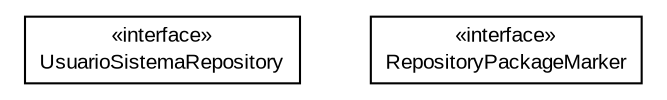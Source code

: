 #!/usr/local/bin/dot
#
# Class diagram 
# Generated by UMLGraph version R5_6 (http://www.umlgraph.org/)
#

digraph G {
	edge [fontname="arial",fontsize=10,labelfontname="arial",labelfontsize=10];
	node [fontname="arial",fontsize=10,shape=plaintext];
	nodesep=0.25;
	ranksep=0.5;
	// br.gov.to.sefaz.seg.persistence.repository.UsuarioSistemaRepository
	c58 [label=<<table title="br.gov.to.sefaz.seg.persistence.repository.UsuarioSistemaRepository" border="0" cellborder="1" cellspacing="0" cellpadding="2" port="p" href="./UsuarioSistemaRepository.html">
		<tr><td><table border="0" cellspacing="0" cellpadding="1">
<tr><td align="center" balign="center"> &#171;interface&#187; </td></tr>
<tr><td align="center" balign="center"> UsuarioSistemaRepository </td></tr>
		</table></td></tr>
		</table>>, URL="./UsuarioSistemaRepository.html", fontname="arial", fontcolor="black", fontsize=10.0];
	// br.gov.to.sefaz.seg.persistence.repository.RepositoryPackageMarker
	c59 [label=<<table title="br.gov.to.sefaz.seg.persistence.repository.RepositoryPackageMarker" border="0" cellborder="1" cellspacing="0" cellpadding="2" port="p" href="./RepositoryPackageMarker.html">
		<tr><td><table border="0" cellspacing="0" cellpadding="1">
<tr><td align="center" balign="center"> &#171;interface&#187; </td></tr>
<tr><td align="center" balign="center"> RepositoryPackageMarker </td></tr>
		</table></td></tr>
		</table>>, URL="./RepositoryPackageMarker.html", fontname="arial", fontcolor="black", fontsize=10.0];
}

